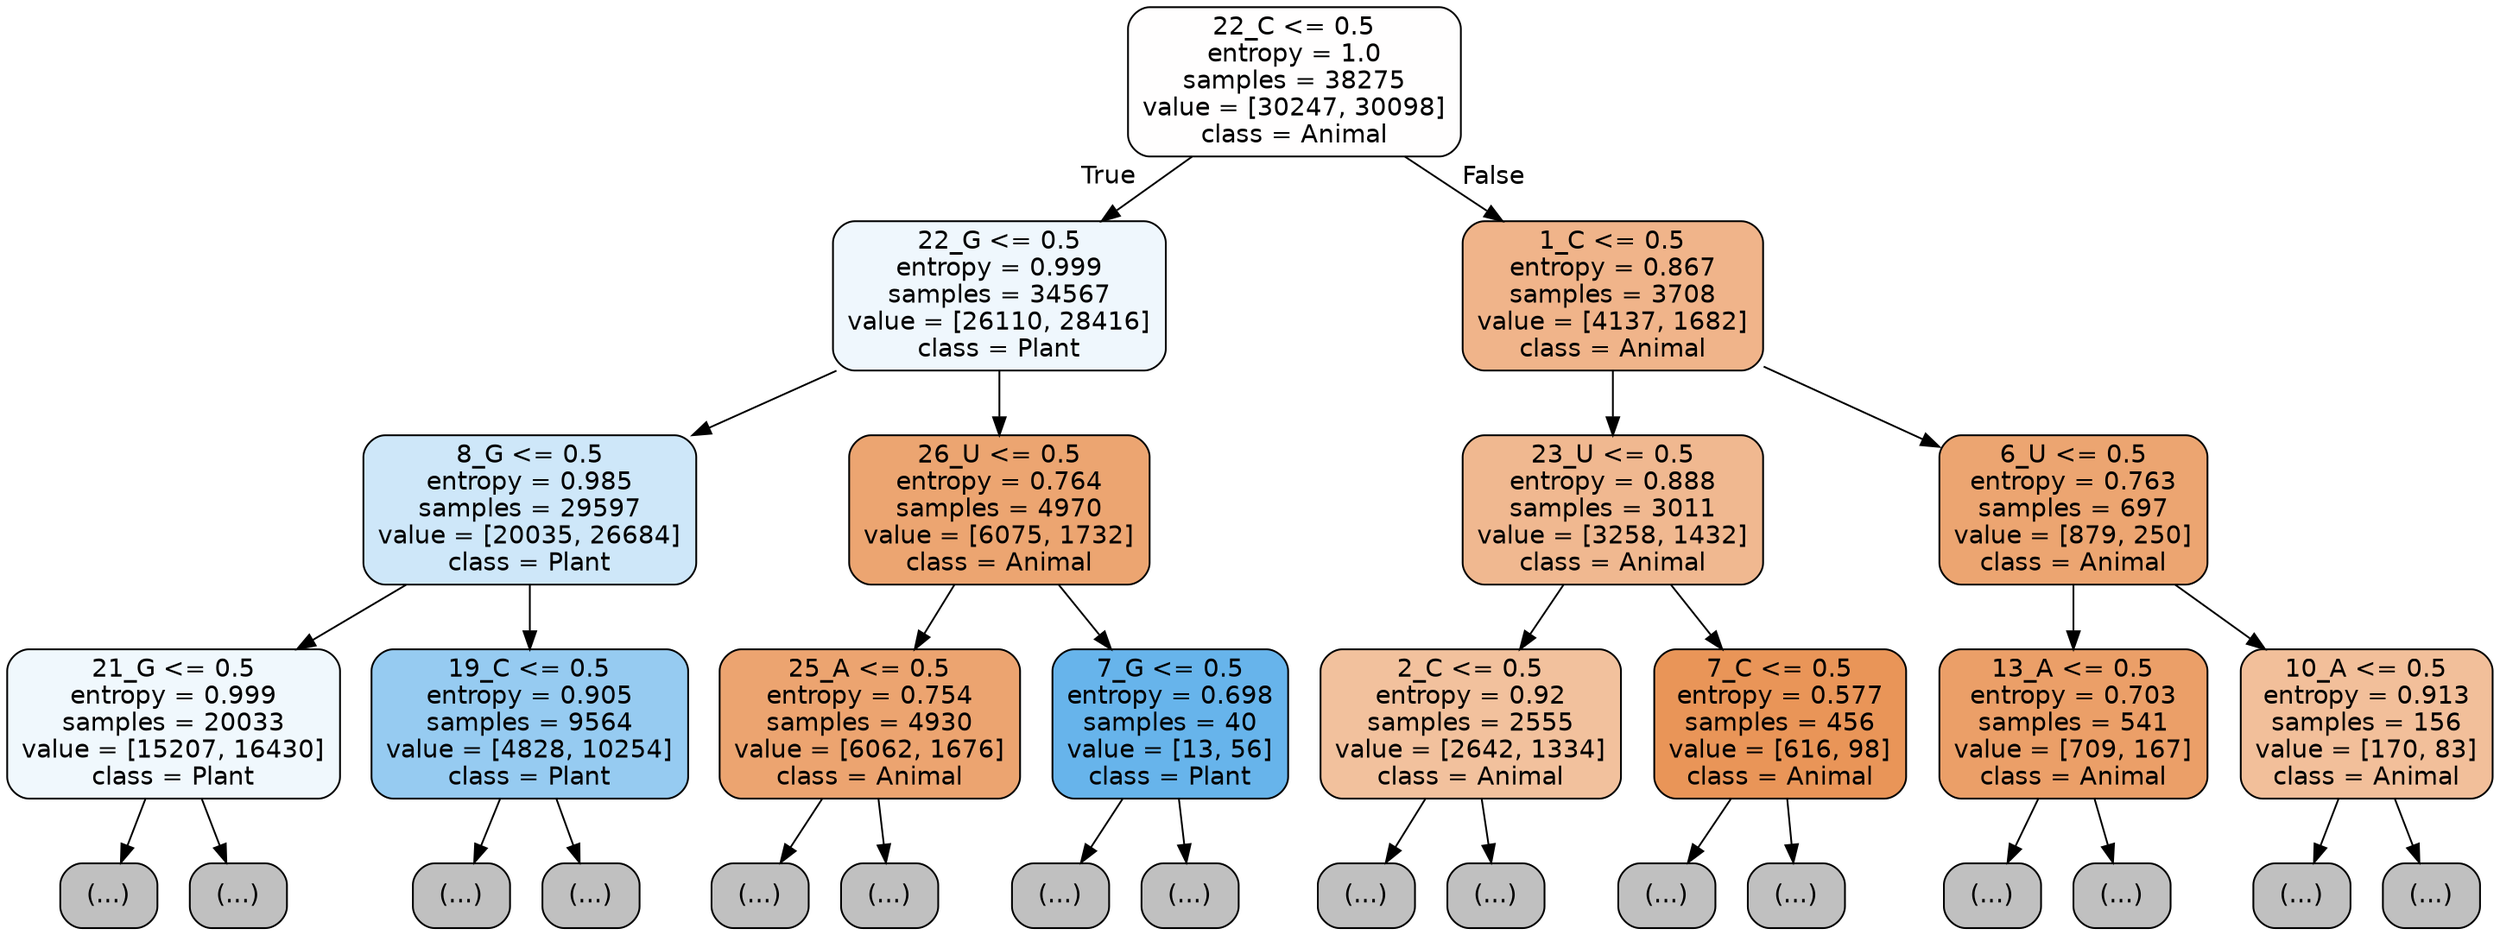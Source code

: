 digraph Tree {
node [shape=box, style="filled, rounded", color="black", fontname="helvetica"] ;
edge [fontname="helvetica"] ;
0 [label="22_C <= 0.5\nentropy = 1.0\nsamples = 38275\nvalue = [30247, 30098]\nclass = Animal", fillcolor="#fffefe"] ;
1 [label="22_G <= 0.5\nentropy = 0.999\nsamples = 34567\nvalue = [26110, 28416]\nclass = Plant", fillcolor="#eff7fd"] ;
0 -> 1 [labeldistance=2.5, labelangle=45, headlabel="True"] ;
2 [label="8_G <= 0.5\nentropy = 0.985\nsamples = 29597\nvalue = [20035, 26684]\nclass = Plant", fillcolor="#cee7f9"] ;
1 -> 2 ;
3 [label="21_G <= 0.5\nentropy = 0.999\nsamples = 20033\nvalue = [15207, 16430]\nclass = Plant", fillcolor="#f0f8fd"] ;
2 -> 3 ;
4 [label="(...)", fillcolor="#C0C0C0"] ;
3 -> 4 ;
7667 [label="(...)", fillcolor="#C0C0C0"] ;
3 -> 7667 ;
9542 [label="19_C <= 0.5\nentropy = 0.905\nsamples = 9564\nvalue = [4828, 10254]\nclass = Plant", fillcolor="#96cbf1"] ;
2 -> 9542 ;
9543 [label="(...)", fillcolor="#C0C0C0"] ;
9542 -> 9543 ;
12180 [label="(...)", fillcolor="#C0C0C0"] ;
9542 -> 12180 ;
12921 [label="26_U <= 0.5\nentropy = 0.764\nsamples = 4970\nvalue = [6075, 1732]\nclass = Animal", fillcolor="#eca571"] ;
1 -> 12921 ;
12922 [label="25_A <= 0.5\nentropy = 0.754\nsamples = 4930\nvalue = [6062, 1676]\nclass = Animal", fillcolor="#eca470"] ;
12921 -> 12922 ;
12923 [label="(...)", fillcolor="#C0C0C0"] ;
12922 -> 12923 ;
14818 [label="(...)", fillcolor="#C0C0C0"] ;
12922 -> 14818 ;
14863 [label="7_G <= 0.5\nentropy = 0.698\nsamples = 40\nvalue = [13, 56]\nclass = Plant", fillcolor="#67b4eb"] ;
12921 -> 14863 ;
14864 [label="(...)", fillcolor="#C0C0C0"] ;
14863 -> 14864 ;
14873 [label="(...)", fillcolor="#C0C0C0"] ;
14863 -> 14873 ;
14882 [label="1_C <= 0.5\nentropy = 0.867\nsamples = 3708\nvalue = [4137, 1682]\nclass = Animal", fillcolor="#f0b48a"] ;
0 -> 14882 [labeldistance=2.5, labelangle=-45, headlabel="False"] ;
14883 [label="23_U <= 0.5\nentropy = 0.888\nsamples = 3011\nvalue = [3258, 1432]\nclass = Animal", fillcolor="#f0b890"] ;
14882 -> 14883 ;
14884 [label="2_C <= 0.5\nentropy = 0.92\nsamples = 2555\nvalue = [2642, 1334]\nclass = Animal", fillcolor="#f2c19d"] ;
14883 -> 14884 ;
14885 [label="(...)", fillcolor="#C0C0C0"] ;
14884 -> 14885 ;
15896 [label="(...)", fillcolor="#C0C0C0"] ;
14884 -> 15896 ;
16187 [label="7_C <= 0.5\nentropy = 0.577\nsamples = 456\nvalue = [616, 98]\nclass = Animal", fillcolor="#e99558"] ;
14883 -> 16187 ;
16188 [label="(...)", fillcolor="#C0C0C0"] ;
16187 -> 16188 ;
16299 [label="(...)", fillcolor="#C0C0C0"] ;
16187 -> 16299 ;
16348 [label="6_U <= 0.5\nentropy = 0.763\nsamples = 697\nvalue = [879, 250]\nclass = Animal", fillcolor="#eca571"] ;
14882 -> 16348 ;
16349 [label="13_A <= 0.5\nentropy = 0.703\nsamples = 541\nvalue = [709, 167]\nclass = Animal", fillcolor="#eb9f68"] ;
16348 -> 16349 ;
16350 [label="(...)", fillcolor="#C0C0C0"] ;
16349 -> 16350 ;
16567 [label="(...)", fillcolor="#C0C0C0"] ;
16349 -> 16567 ;
16632 [label="10_A <= 0.5\nentropy = 0.913\nsamples = 156\nvalue = [170, 83]\nclass = Animal", fillcolor="#f2bf9a"] ;
16348 -> 16632 ;
16633 [label="(...)", fillcolor="#C0C0C0"] ;
16632 -> 16633 ;
16718 [label="(...)", fillcolor="#C0C0C0"] ;
16632 -> 16718 ;
}